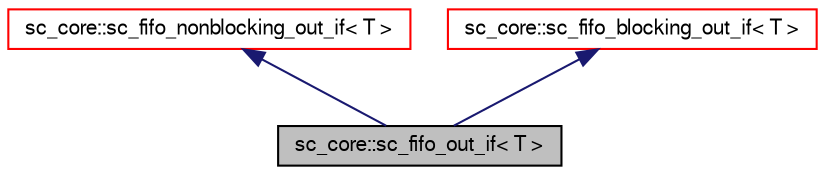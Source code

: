 digraph G
{
  edge [fontname="FreeSans",fontsize="10",labelfontname="FreeSans",labelfontsize="10"];
  node [fontname="FreeSans",fontsize="10",shape=record];
  Node1 [label="sc_core::sc_fifo_out_if\< T \>",height=0.2,width=0.4,color="black", fillcolor="grey75", style="filled" fontcolor="black"];
  Node2 -> Node1 [dir=back,color="midnightblue",fontsize="10",style="solid",fontname="FreeSans"];
  Node2 [label="sc_core::sc_fifo_nonblocking_out_if\< T \>",height=0.2,width=0.4,color="red", fillcolor="white", style="filled",URL="$a00067.html"];
  Node3 -> Node1 [dir=back,color="midnightblue",fontsize="10",style="solid",fontname="FreeSans"];
  Node3 [label="sc_core::sc_fifo_blocking_out_if\< T \>",height=0.2,width=0.4,color="red", fillcolor="white", style="filled",URL="$a00063.html"];
}
